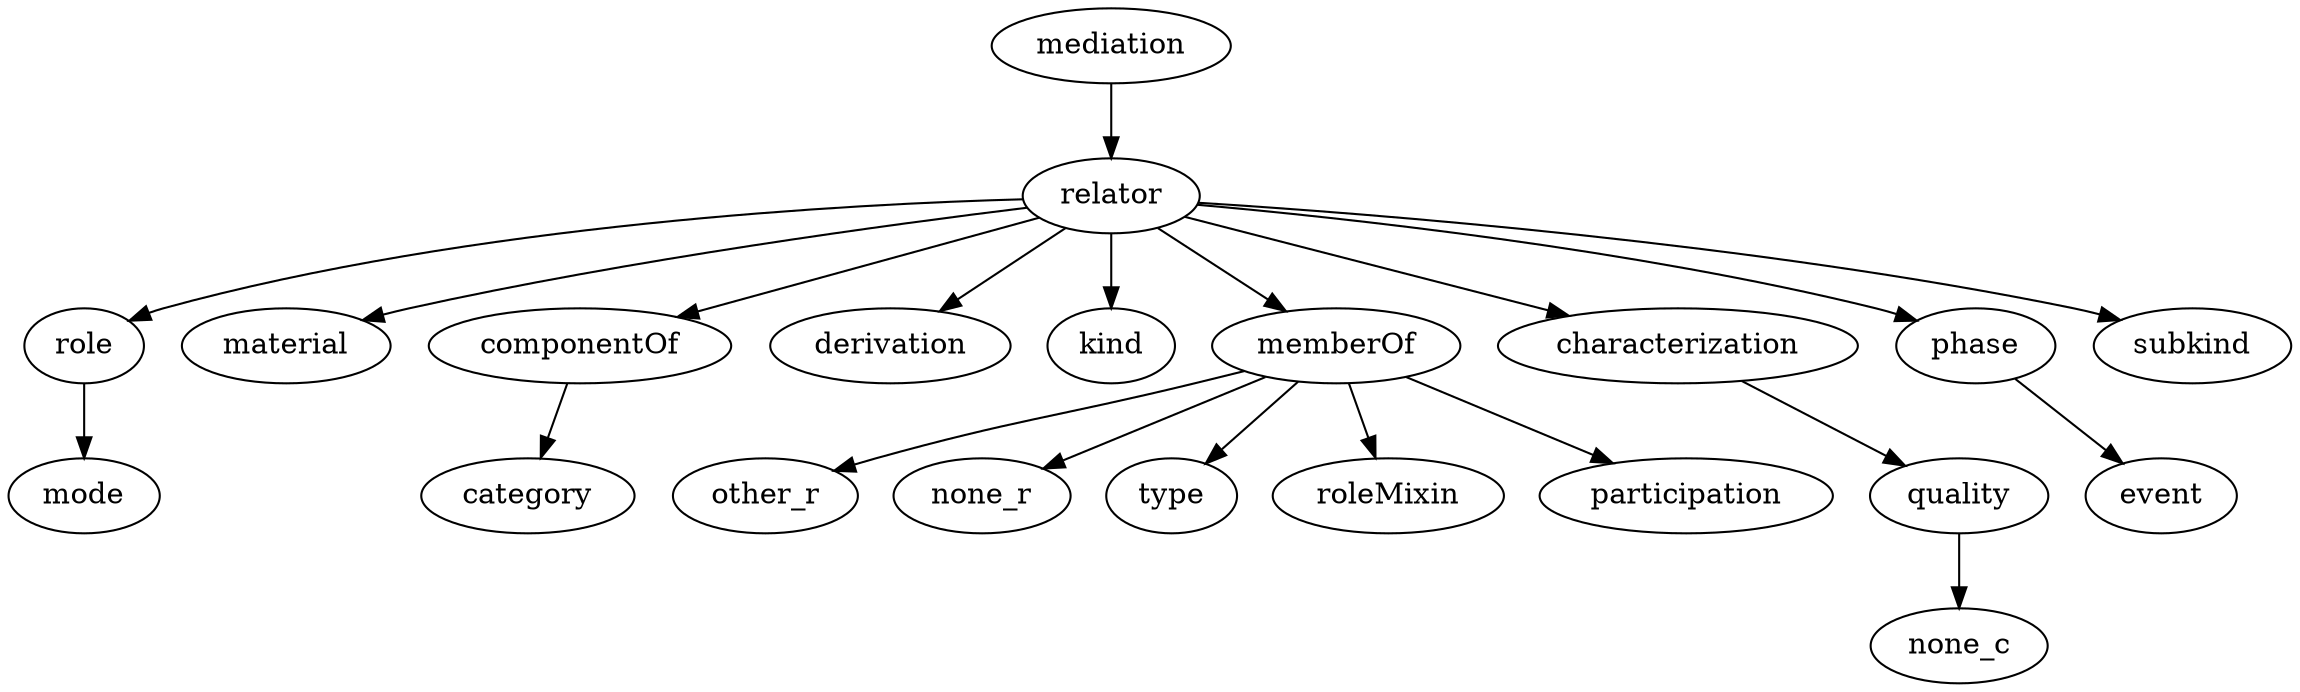 strict digraph {
mediation;
relator;
role;
material;
componentOf;
derivation;
kind;
memberOf;
characterization;
phase;
subkind;
mode;
event;
category;
other_r;
none_r;
type;
roleMixin;
participation;
quality;
none_c;
mediation -> relator;
relator -> role;
relator -> material;
relator -> componentOf;
relator -> derivation;
relator -> kind;
relator -> memberOf;
relator -> characterization;
relator -> phase;
relator -> subkind;
role -> mode;
componentOf -> category;
memberOf -> other_r;
memberOf -> none_r;
memberOf -> type;
memberOf -> roleMixin;
memberOf -> participation;
characterization -> quality;
phase -> event;
quality -> none_c;
}
